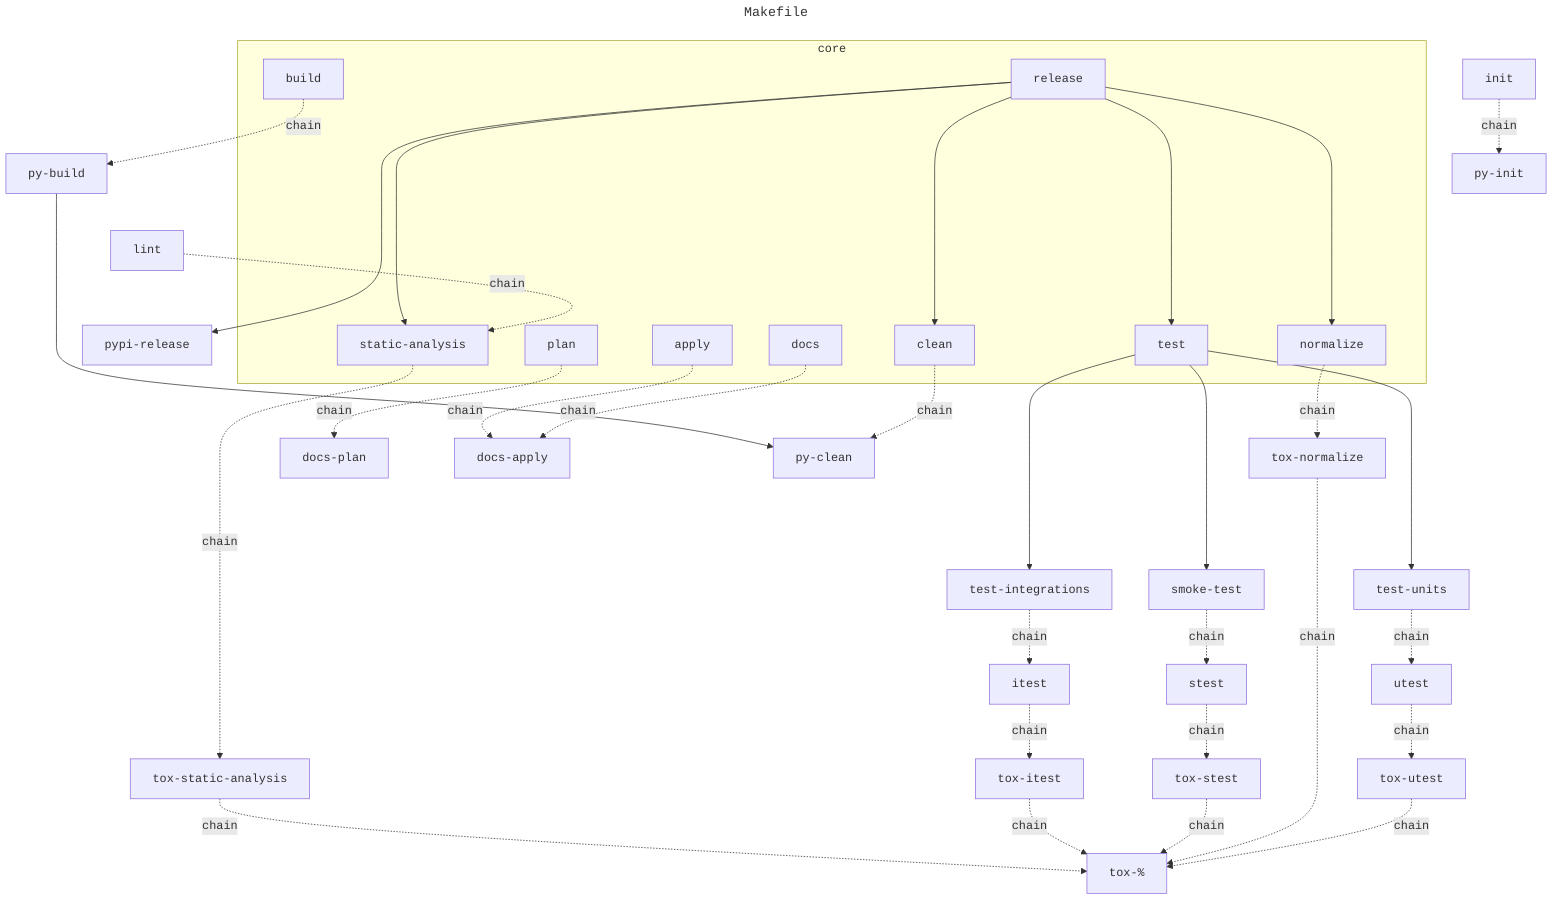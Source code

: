 ---
title: 'Makefile'
---
%%{
  init: {
    "fontFamily": "monospace",
    "logLevel": "info",
    "flowchart": {
    }
  }
}%%
graph TD
  %% BEGIN flowchart
  staticanalysis["static-analysis"] -. chain .-> toxstaticanalysis["tox-static-analysis"]
  stest["stest"] -. chain .-> toxstest["tox-stest"]
  toxstaticanalysis["tox-static-analysis"] -. chain .-> tox["tox-%"]
  utest["utest"] -. chain .-> toxutest["tox-utest"]
  toxitest["tox-itest"] -. chain .-> tox["tox-%"]
  toxstest["tox-stest"] -. chain .-> tox["tox-%"]
  testunits["test-units"] -. chain .-> utest["utest"]
  toxnormalize["tox-normalize"] -. chain .-> tox["tox-%"]
  toxutest["tox-utest"] -. chain .-> tox["tox-%"]
  plan["plan"] -. chain .-> docsplan["docs-plan"]
  apply["apply"] -. chain .-> docsapply["docs-apply"]
  test["test"] ----> testunits["test-units"]
  test["test"] ----> testintegrations["test-integrations"]
  test["test"] ----> smoketest["smoke-test"]
  build["build"] -. chain .-> pybuild["py-build"]
  smoketest["smoke-test"] -. chain .-> stest["stest"]
  pybuild["py-build"] ----> pyclean["py-clean"]
  normalize["normalize"] -. chain .-> toxnormalize["tox-normalize"]
  release["release"] ----> clean["clean"]
  release["release"] ----> normalize["normalize"]
  release["release"] ----> staticanalysis["static-analysis"]
  release["release"] ----> test["test"]
  release["release"] ----> pypirelease["pypi-release"]
  clean["clean"] -. chain .-> pyclean["py-clean"]
  docs["docs"] -. chain .-> docsapply["docs-apply"]
  init["init"] -. chain .-> pyinit["py-init"]
  testintegrations["test-integrations"] -. chain .-> itest["itest"]
  lint["lint"] -. chain .-> staticanalysis["static-analysis"]
  itest["itest"] -. chain .-> toxitest["tox-itest"]
  subgraph core
    staticanalysis["static-analysis"]
    plan["plan"]
    apply["apply"]
    test["test"]
    build["build"]
    normalize["normalize"]
    release["release"]
    clean["clean"]
    docs["docs"]
  end
  %% END flowchart